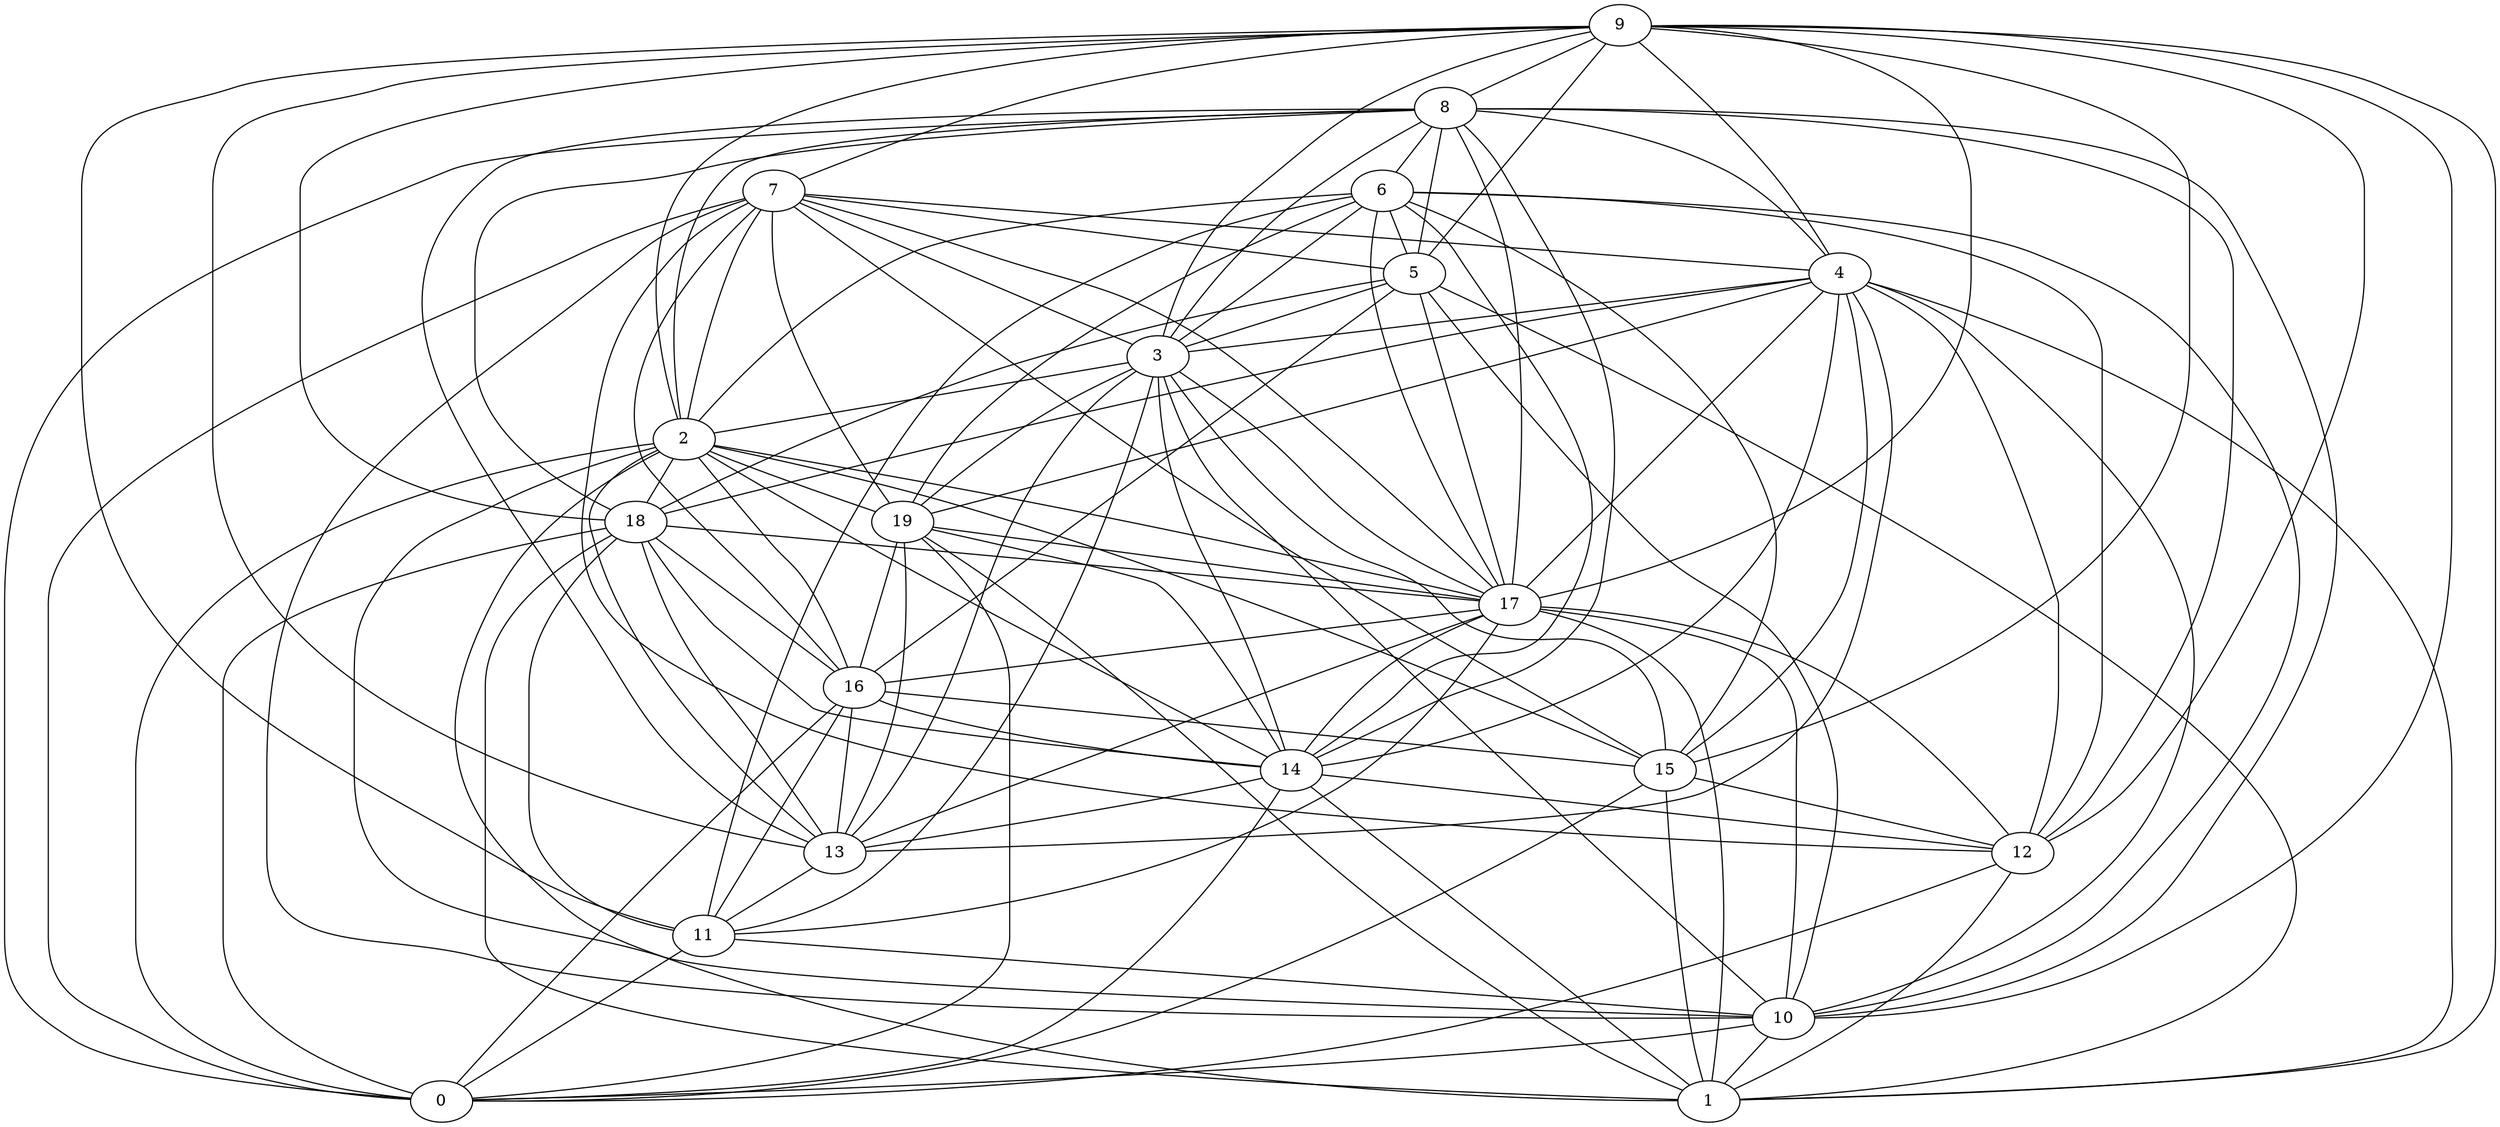 digraph GG_graph {

subgraph G_graph {
edge [color = black]
"8" -> "12" [dir = none]
"8" -> "3" [dir = none]
"8" -> "18" [dir = none]
"8" -> "4" [dir = none]
"18" -> "0" [dir = none]
"18" -> "1" [dir = none]
"18" -> "14" [dir = none]
"11" -> "10" [dir = none]
"12" -> "1" [dir = none]
"12" -> "0" [dir = none]
"10" -> "1" [dir = none]
"4" -> "15" [dir = none]
"4" -> "1" [dir = none]
"4" -> "18" [dir = none]
"4" -> "3" [dir = none]
"4" -> "13" [dir = none]
"4" -> "14" [dir = none]
"4" -> "12" [dir = none]
"5" -> "10" [dir = none]
"5" -> "16" [dir = none]
"5" -> "1" [dir = none]
"5" -> "17" [dir = none]
"9" -> "13" [dir = none]
"9" -> "17" [dir = none]
"9" -> "4" [dir = none]
"9" -> "18" [dir = none]
"15" -> "1" [dir = none]
"13" -> "11" [dir = none]
"17" -> "11" [dir = none]
"17" -> "10" [dir = none]
"17" -> "12" [dir = none]
"17" -> "16" [dir = none]
"17" -> "14" [dir = none]
"7" -> "17" [dir = none]
"7" -> "2" [dir = none]
"7" -> "19" [dir = none]
"7" -> "16" [dir = none]
"7" -> "10" [dir = none]
"7" -> "4" [dir = none]
"3" -> "15" [dir = none]
"3" -> "14" [dir = none]
"3" -> "2" [dir = none]
"3" -> "13" [dir = none]
"3" -> "17" [dir = none]
"16" -> "15" [dir = none]
"16" -> "13" [dir = none]
"2" -> "17" [dir = none]
"2" -> "0" [dir = none]
"2" -> "15" [dir = none]
"2" -> "16" [dir = none]
"6" -> "5" [dir = none]
"6" -> "10" [dir = none]
"6" -> "14" [dir = none]
"6" -> "11" [dir = none]
"19" -> "0" [dir = none]
"19" -> "17" [dir = none]
"19" -> "16" [dir = none]
"8" -> "6" [dir = none]
"9" -> "5" [dir = none]
"3" -> "10" [dir = none]
"9" -> "11" [dir = none]
"8" -> "14" [dir = none]
"17" -> "13" [dir = none]
"14" -> "12" [dir = none]
"9" -> "15" [dir = none]
"14" -> "13" [dir = none]
"18" -> "17" [dir = none]
"2" -> "19" [dir = none]
"14" -> "0" [dir = none]
"18" -> "11" [dir = none]
"15" -> "12" [dir = none]
"3" -> "11" [dir = none]
"15" -> "0" [dir = none]
"19" -> "14" [dir = none]
"16" -> "14" [dir = none]
"18" -> "16" [dir = none]
"9" -> "7" [dir = none]
"6" -> "3" [dir = none]
"8" -> "2" [dir = none]
"6" -> "15" [dir = none]
"6" -> "19" [dir = none]
"5" -> "18" [dir = none]
"7" -> "5" [dir = none]
"14" -> "1" [dir = none]
"7" -> "15" [dir = none]
"4" -> "19" [dir = none]
"4" -> "17" [dir = none]
"6" -> "17" [dir = none]
"8" -> "13" [dir = none]
"9" -> "2" [dir = none]
"9" -> "3" [dir = none]
"7" -> "0" [dir = none]
"19" -> "13" [dir = none]
"7" -> "3" [dir = none]
"2" -> "18" [dir = none]
"2" -> "14" [dir = none]
"16" -> "0" [dir = none]
"9" -> "1" [dir = none]
"11" -> "0" [dir = none]
"18" -> "13" [dir = none]
"6" -> "12" [dir = none]
"2" -> "1" [dir = none]
"19" -> "1" [dir = none]
"8" -> "5" [dir = none]
"16" -> "11" [dir = none]
"4" -> "10" [dir = none]
"8" -> "10" [dir = none]
"2" -> "13" [dir = none]
"8" -> "17" [dir = none]
"9" -> "10" [dir = none]
"9" -> "12" [dir = none]
"3" -> "19" [dir = none]
"9" -> "8" [dir = none]
"17" -> "1" [dir = none]
"6" -> "2" [dir = none]
"2" -> "10" [dir = none]
"10" -> "0" [dir = none]
"5" -> "3" [dir = none]
"7" -> "12" [dir = none]
"8" -> "0" [dir = none]
}

}

